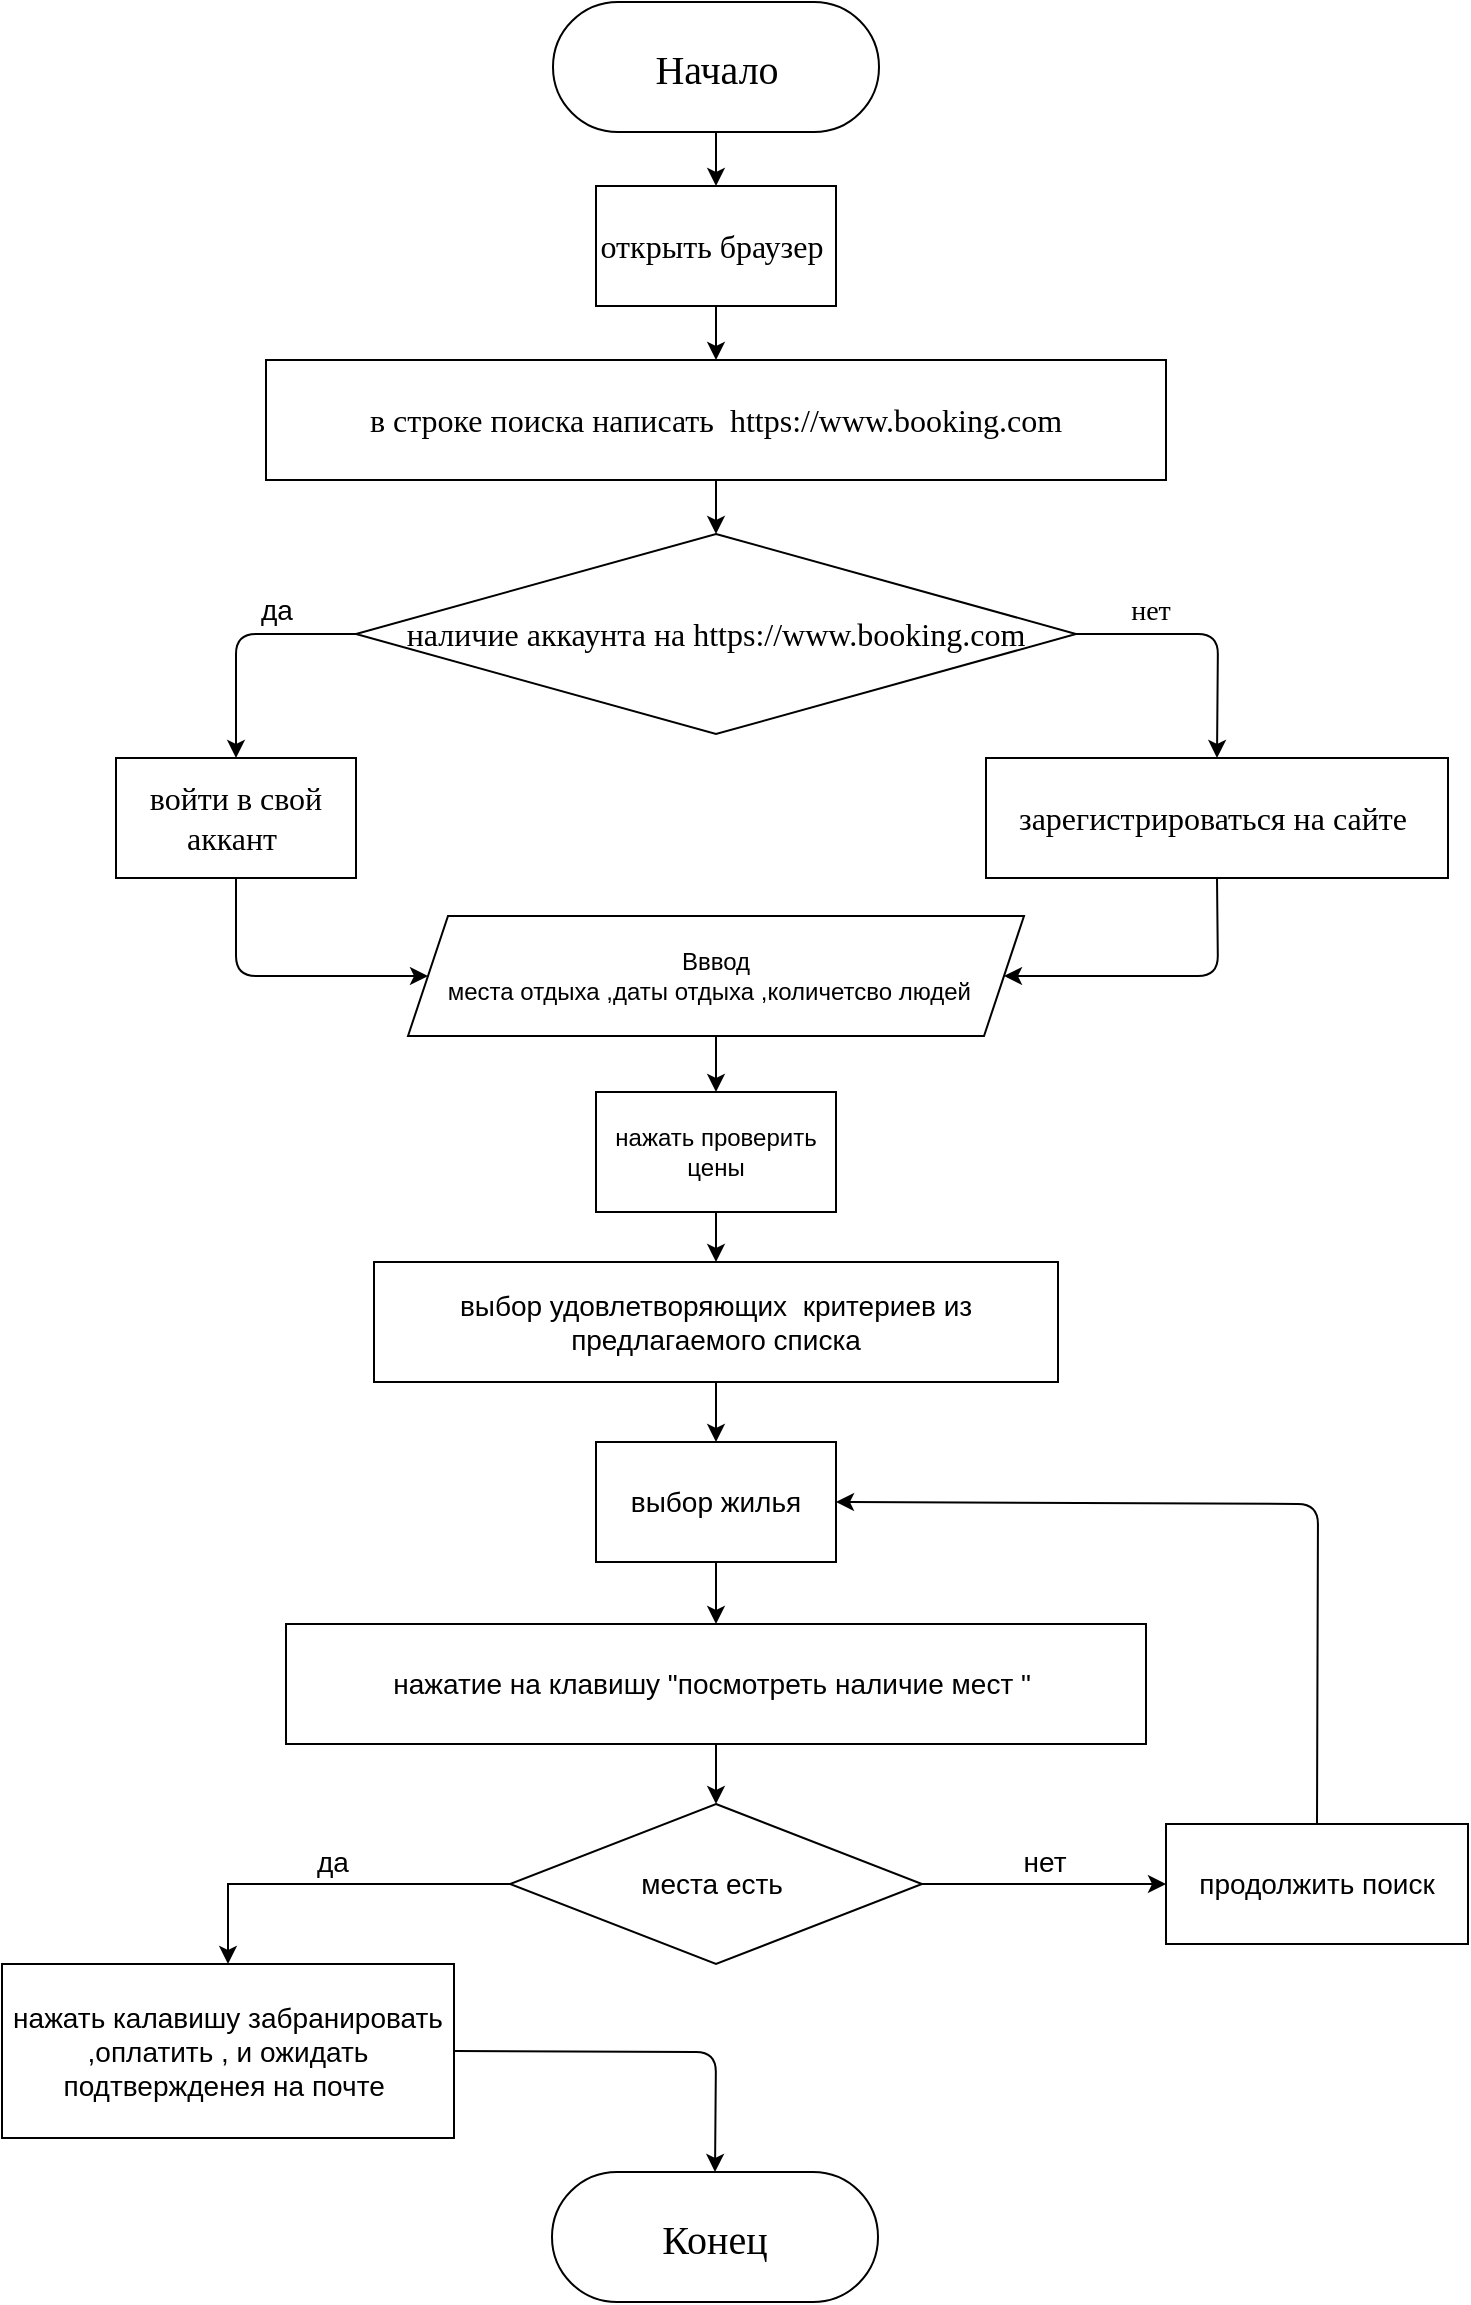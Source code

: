 <mxfile version="14.2.9" type="device"><diagram id="P-OdzPUSzbe5mtYGJ5nk" name="Page-1"><mxGraphModel dx="541" dy="1987" grid="0" gridSize="10" guides="1" tooltips="1" connect="1" arrows="1" fold="1" page="1" pageScale="1" pageWidth="827" pageHeight="1169" math="0" shadow="0"><root><mxCell id="0"/><mxCell id="1" parent="0"/><mxCell id="3281Hr1R8aMB0G9KRKbr-1" value="&lt;span style=&quot;font-size: 20px&quot;&gt;Конец&lt;/span&gt;" style="rounded=1;whiteSpace=wrap;html=1;fontFamily=Times New Roman;arcSize=50;" parent="1" vertex="1"><mxGeometry x="332" y="-78" width="163" height="65" as="geometry"/></mxCell><mxCell id="3281Hr1R8aMB0G9KRKbr-7" value="зарегистрироваться на сайте&amp;nbsp;" style="whiteSpace=wrap;html=1;rounded=0;fontFamily=Times New Roman;fontSize=16;" parent="1" vertex="1"><mxGeometry x="549" y="-785" width="231" height="60" as="geometry"/></mxCell><mxCell id="3281Hr1R8aMB0G9KRKbr-11" value="войти в свой аккант&amp;nbsp;" style="whiteSpace=wrap;html=1;rounded=0;fontFamily=Times New Roman;fontSize=16;" parent="1" vertex="1"><mxGeometry x="114" y="-785" width="120" height="60" as="geometry"/></mxCell><mxCell id="3281Hr1R8aMB0G9KRKbr-35" value="" style="edgeStyle=orthogonalEdgeStyle;curved=0;rounded=1;orthogonalLoop=1;jettySize=auto;html=1;fontFamily=Times New Roman;fontSize=16;" parent="1" source="3281Hr1R8aMB0G9KRKbr-33" target="3281Hr1R8aMB0G9KRKbr-34" edge="1"><mxGeometry relative="1" as="geometry"/></mxCell><mxCell id="3281Hr1R8aMB0G9KRKbr-33" value="открыть браузер&amp;nbsp;" style="rounded=0;whiteSpace=wrap;html=1;labelBackgroundColor=none;fontFamily=Times New Roman;fontSize=16;" parent="1" vertex="1"><mxGeometry x="354" y="-1071" width="120" height="60" as="geometry"/></mxCell><mxCell id="3281Hr1R8aMB0G9KRKbr-34" value="в строке поиска написать&amp;nbsp; https://www.booking.com" style="rounded=0;whiteSpace=wrap;html=1;labelBackgroundColor=none;fontFamily=Times New Roman;fontSize=16;" parent="1" vertex="1"><mxGeometry x="189" y="-984" width="450" height="60" as="geometry"/></mxCell><mxCell id="3281Hr1R8aMB0G9KRKbr-36" value="" style="endArrow=classic;html=1;fontFamily=Times New Roman;fontSize=16;entryX=0.5;entryY=0;entryDx=0;entryDy=0;exitX=0.5;exitY=1;exitDx=0;exitDy=0;" parent="1" source="3281Hr1R8aMB0G9KRKbr-34" target="3281Hr1R8aMB0G9KRKbr-4" edge="1"><mxGeometry width="50" height="50" relative="1" as="geometry"><mxPoint x="382" y="-856" as="sourcePoint"/><mxPoint x="432" y="-906" as="targetPoint"/></mxGeometry></mxCell><mxCell id="3281Hr1R8aMB0G9KRKbr-4" value="&lt;font style=&quot;vertical-align: inherit&quot;&gt;&lt;font style=&quot;vertical-align: inherit&quot;&gt;наличие аккаунта на https://www.booking.com&lt;/font&gt;&lt;/font&gt;" style="rhombus;whiteSpace=wrap;html=1;rounded=0;fontFamily=Times New Roman;labelBackgroundColor=none;fontSize=16;" parent="1" vertex="1"><mxGeometry x="234" y="-897" width="360" height="100" as="geometry"/></mxCell><mxCell id="3281Hr1R8aMB0G9KRKbr-41" value="" style="edgeStyle=orthogonalEdgeStyle;curved=0;rounded=1;orthogonalLoop=1;jettySize=auto;html=1;fontFamily=Times New Roman;fontSize=16;" parent="1" source="3281Hr1R8aMB0G9KRKbr-39" target="3281Hr1R8aMB0G9KRKbr-33" edge="1"><mxGeometry relative="1" as="geometry"/></mxCell><mxCell id="3281Hr1R8aMB0G9KRKbr-39" value="&lt;span style=&quot;font-size: 20px&quot;&gt;Начало&lt;/span&gt;" style="rounded=1;whiteSpace=wrap;html=1;fontFamily=Times New Roman;arcSize=50;" parent="1" vertex="1"><mxGeometry x="332.5" y="-1163" width="163" height="65" as="geometry"/></mxCell><mxCell id="pvIJGPNumMgBBVjs3I9G-4" value="" style="edgeStyle=orthogonalEdgeStyle;rounded=0;jumpSize=8;orthogonalLoop=1;jettySize=auto;html=1;fontFamily=Helvetica;fontSize=14;" edge="1" parent="1" source="3281Hr1R8aMB0G9KRKbr-42" target="pvIJGPNumMgBBVjs3I9G-3"><mxGeometry relative="1" as="geometry"/></mxCell><mxCell id="3281Hr1R8aMB0G9KRKbr-42" value="Вввод&lt;br&gt;места отдыха ,даты отдыха ,количетсво людей&amp;nbsp;&amp;nbsp;" style="shape=parallelogram;perimeter=parallelogramPerimeter;whiteSpace=wrap;html=1;fixedSize=1;rounded=0;sketch=0;" parent="1" vertex="1"><mxGeometry x="260" y="-706" width="308" height="60" as="geometry"/></mxCell><mxCell id="3281Hr1R8aMB0G9KRKbr-44" value="" style="endArrow=classic;html=1;entryX=0;entryY=0.5;entryDx=0;entryDy=0;exitX=0.5;exitY=1;exitDx=0;exitDy=0;" parent="1" source="3281Hr1R8aMB0G9KRKbr-11" target="3281Hr1R8aMB0G9KRKbr-42" edge="1"><mxGeometry width="50" height="50" relative="1" as="geometry"><mxPoint x="475" y="-362" as="sourcePoint"/><mxPoint x="525" y="-412" as="targetPoint"/><Array as="points"><mxPoint x="174" y="-676"/></Array></mxGeometry></mxCell><mxCell id="pvIJGPNumMgBBVjs3I9G-2" value="да" style="endArrow=classic;html=1;exitX=0;exitY=0.5;exitDx=0;exitDy=0;entryX=0.5;entryY=0;entryDx=0;entryDy=0;jumpSize=8;fontFamily=Helvetica;fontSize=14;" edge="1" parent="1" source="3281Hr1R8aMB0G9KRKbr-4" target="3281Hr1R8aMB0G9KRKbr-11"><mxGeometry x="-0.339" y="-12" width="50" height="50" relative="1" as="geometry"><mxPoint x="347" y="-593" as="sourcePoint"/><mxPoint x="397" y="-643" as="targetPoint"/><Array as="points"><mxPoint x="174" y="-847"/></Array><mxPoint as="offset"/></mxGeometry></mxCell><mxCell id="pvIJGPNumMgBBVjs3I9G-6" value="" style="edgeStyle=orthogonalEdgeStyle;rounded=0;jumpSize=8;orthogonalLoop=1;jettySize=auto;html=1;fontFamily=Helvetica;fontSize=14;entryX=0.5;entryY=0;entryDx=0;entryDy=0;" edge="1" parent="1" source="pvIJGPNumMgBBVjs3I9G-3" target="pvIJGPNumMgBBVjs3I9G-7"><mxGeometry relative="1" as="geometry"><mxPoint x="414" y="-465" as="targetPoint"/></mxGeometry></mxCell><mxCell id="pvIJGPNumMgBBVjs3I9G-3" value="нажать проверить цены" style="whiteSpace=wrap;html=1;rounded=0;sketch=0;" vertex="1" parent="1"><mxGeometry x="354" y="-618" width="120" height="60" as="geometry"/></mxCell><mxCell id="pvIJGPNumMgBBVjs3I9G-9" value="" style="edgeStyle=orthogonalEdgeStyle;rounded=0;jumpSize=8;orthogonalLoop=1;jettySize=auto;html=1;fontFamily=Helvetica;fontSize=14;" edge="1" parent="1" source="pvIJGPNumMgBBVjs3I9G-7" target="pvIJGPNumMgBBVjs3I9G-8"><mxGeometry relative="1" as="geometry"/></mxCell><mxCell id="pvIJGPNumMgBBVjs3I9G-7" value="&lt;font style=&quot;vertical-align: inherit&quot;&gt;&lt;font style=&quot;vertical-align: inherit&quot;&gt;&lt;font style=&quot;vertical-align: inherit&quot;&gt;&lt;font style=&quot;vertical-align: inherit&quot;&gt;выбор удовлетворяющих&amp;nbsp; критериев из предлагаемого списка&lt;/font&gt;&lt;/font&gt;&lt;/font&gt;&lt;/font&gt;" style="rounded=0;whiteSpace=wrap;html=1;fontFamily=Helvetica;fontSize=14;" vertex="1" parent="1"><mxGeometry x="243" y="-533" width="342" height="60" as="geometry"/></mxCell><mxCell id="pvIJGPNumMgBBVjs3I9G-11" value="" style="edgeStyle=orthogonalEdgeStyle;rounded=0;jumpSize=8;orthogonalLoop=1;jettySize=auto;html=1;fontFamily=Helvetica;fontSize=14;" edge="1" parent="1" source="pvIJGPNumMgBBVjs3I9G-8" target="pvIJGPNumMgBBVjs3I9G-10"><mxGeometry relative="1" as="geometry"/></mxCell><mxCell id="pvIJGPNumMgBBVjs3I9G-8" value="&lt;font style=&quot;vertical-align: inherit&quot;&gt;&lt;font style=&quot;vertical-align: inherit&quot;&gt;выбор жилья&lt;/font&gt;&lt;/font&gt;" style="whiteSpace=wrap;html=1;rounded=0;fontSize=14;" vertex="1" parent="1"><mxGeometry x="354" y="-443" width="120" height="60" as="geometry"/></mxCell><mxCell id="pvIJGPNumMgBBVjs3I9G-13" value="" style="edgeStyle=orthogonalEdgeStyle;rounded=0;jumpSize=8;orthogonalLoop=1;jettySize=auto;html=1;fontFamily=Helvetica;fontSize=14;" edge="1" parent="1" source="pvIJGPNumMgBBVjs3I9G-10" target="pvIJGPNumMgBBVjs3I9G-12"><mxGeometry relative="1" as="geometry"/></mxCell><mxCell id="pvIJGPNumMgBBVjs3I9G-10" value="&lt;font style=&quot;vertical-align: inherit&quot;&gt;&lt;font style=&quot;vertical-align: inherit&quot;&gt;нажатие на клавишу &quot;посмотреть наличие мест &quot;&amp;nbsp;&lt;/font&gt;&lt;/font&gt;" style="whiteSpace=wrap;html=1;rounded=0;fontSize=14;" vertex="1" parent="1"><mxGeometry x="199" y="-352" width="430" height="60" as="geometry"/></mxCell><mxCell id="pvIJGPNumMgBBVjs3I9G-15" value="нет" style="edgeStyle=orthogonalEdgeStyle;rounded=0;jumpSize=8;orthogonalLoop=1;jettySize=auto;html=1;fontFamily=Helvetica;fontSize=14;" edge="1" parent="1" source="pvIJGPNumMgBBVjs3I9G-12" target="pvIJGPNumMgBBVjs3I9G-14"><mxGeometry x="-0.007" y="11" relative="1" as="geometry"><mxPoint as="offset"/></mxGeometry></mxCell><mxCell id="pvIJGPNumMgBBVjs3I9G-18" value="да" style="edgeStyle=orthogonalEdgeStyle;rounded=0;jumpSize=8;orthogonalLoop=1;jettySize=auto;html=1;fontFamily=Helvetica;fontSize=14;entryX=0.5;entryY=0;entryDx=0;entryDy=0;" edge="1" parent="1" source="pvIJGPNumMgBBVjs3I9G-12" target="pvIJGPNumMgBBVjs3I9G-19"><mxGeometry x="-0.009" y="-11" relative="1" as="geometry"><mxPoint x="183" y="-222" as="targetPoint"/><mxPoint as="offset"/></mxGeometry></mxCell><mxCell id="pvIJGPNumMgBBVjs3I9G-12" value="&lt;font style=&quot;vertical-align: inherit&quot;&gt;&lt;font style=&quot;vertical-align: inherit&quot;&gt;места есть&amp;nbsp;&lt;/font&gt;&lt;/font&gt;" style="rhombus;whiteSpace=wrap;html=1;rounded=0;fontSize=14;" vertex="1" parent="1"><mxGeometry x="311" y="-262" width="206" height="80" as="geometry"/></mxCell><mxCell id="pvIJGPNumMgBBVjs3I9G-14" value="продолжить поиск" style="whiteSpace=wrap;html=1;rounded=0;fontSize=14;" vertex="1" parent="1"><mxGeometry x="639" y="-252" width="151" height="60" as="geometry"/></mxCell><mxCell id="pvIJGPNumMgBBVjs3I9G-16" value="" style="endArrow=classic;html=1;fontFamily=Helvetica;fontSize=14;exitX=0.5;exitY=0;exitDx=0;exitDy=0;entryX=1;entryY=0.5;entryDx=0;entryDy=0;" edge="1" parent="1" source="pvIJGPNumMgBBVjs3I9G-14" target="pvIJGPNumMgBBVjs3I9G-8"><mxGeometry width="50" height="50" relative="1" as="geometry"><mxPoint x="291" y="-163" as="sourcePoint"/><mxPoint x="341" y="-213" as="targetPoint"/><Array as="points"><mxPoint x="715" y="-412"/></Array></mxGeometry></mxCell><mxCell id="pvIJGPNumMgBBVjs3I9G-19" value="нажать калавишу забранировать ,оплатить , и ожидать подтвержденея на почте&amp;nbsp;" style="whiteSpace=wrap;html=1;rounded=0;fontSize=14;" vertex="1" parent="1"><mxGeometry x="57" y="-182" width="226" height="87" as="geometry"/></mxCell><mxCell id="pvIJGPNumMgBBVjs3I9G-23" value="" style="endArrow=classic;html=1;fontFamily=Helvetica;fontSize=14;entryX=0.5;entryY=0;entryDx=0;entryDy=0;exitX=1;exitY=0.5;exitDx=0;exitDy=0;" edge="1" parent="1" source="pvIJGPNumMgBBVjs3I9G-19" target="3281Hr1R8aMB0G9KRKbr-1"><mxGeometry width="50" height="50" relative="1" as="geometry"><mxPoint x="263" y="-173" as="sourcePoint"/><mxPoint x="313" y="-223" as="targetPoint"/><Array as="points"><mxPoint x="414" y="-138"/></Array></mxGeometry></mxCell><mxCell id="pvIJGPNumMgBBVjs3I9G-24" value="" style="endArrow=classic;html=1;fontFamily=Times New Roman;fontSize=14;exitX=0.5;exitY=1;exitDx=0;exitDy=0;entryX=1;entryY=0.5;entryDx=0;entryDy=0;" edge="1" parent="1" source="3281Hr1R8aMB0G9KRKbr-7" target="3281Hr1R8aMB0G9KRKbr-42"><mxGeometry width="50" height="50" relative="1" as="geometry"><mxPoint x="97" y="-565" as="sourcePoint"/><mxPoint x="147" y="-615" as="targetPoint"/><Array as="points"><mxPoint x="665" y="-676"/></Array></mxGeometry></mxCell><mxCell id="pvIJGPNumMgBBVjs3I9G-25" value="нет" style="endArrow=classic;html=1;fontFamily=Times New Roman;fontSize=14;entryX=0.5;entryY=0;entryDx=0;entryDy=0;exitX=1;exitY=0.5;exitDx=0;exitDy=0;" edge="1" parent="1" source="3281Hr1R8aMB0G9KRKbr-4" target="3281Hr1R8aMB0G9KRKbr-7"><mxGeometry x="-0.444" y="11" width="50" height="50" relative="1" as="geometry"><mxPoint x="458" y="-804" as="sourcePoint"/><mxPoint x="508" y="-854" as="targetPoint"/><Array as="points"><mxPoint x="665" y="-847"/></Array><mxPoint as="offset"/></mxGeometry></mxCell></root></mxGraphModel></diagram></mxfile>